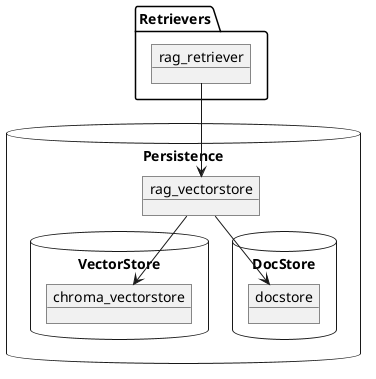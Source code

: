 #%% raw
%%plantuml

@startuml


database "Persistence" {
    object rag_vectorstore
    database "VectorStore"{
        object chroma_vectorstore
    }
    database "DocStore" {
        object docstore
    }

'    database "RecordManager" {
'        object record_manager
'    }
}

package "Retrievers" {
    object rag_retriever
'    object multi_query_retriever
'    object merge_retriever
'    object self_retriever
'    object summary_retriever

'    summary_retriever --> chroma_vectorstore
    rag_vectorstore --> chroma_vectorstore
'    self_retriever --> rag_retriever : "filters"
    rag_retriever --> rag_vectorstore
    rag_vectorstore --> docstore
'    merge_retriever --> summary_retriever
'    merge_retriever --> self_retriever
'    multi_query_retriever -> merge_retriever
}

'package "Compressors" {
'
'    object compression_retriever
'
'    package "Filters" {
'        object embeddings_filter
'        object long_context_reoder
'    }
'    compression_retriever *--> embeddings_filter
'    compression_retriever --> multi_query_retriever
'    embeddings_filter --> long_context_reoder
'}
'object final_retriever
'final_retriever -> compression_retriever


'object "index()" as index
'rag_vectorstore <- index : use
'record_manager <- index : use

@enduml